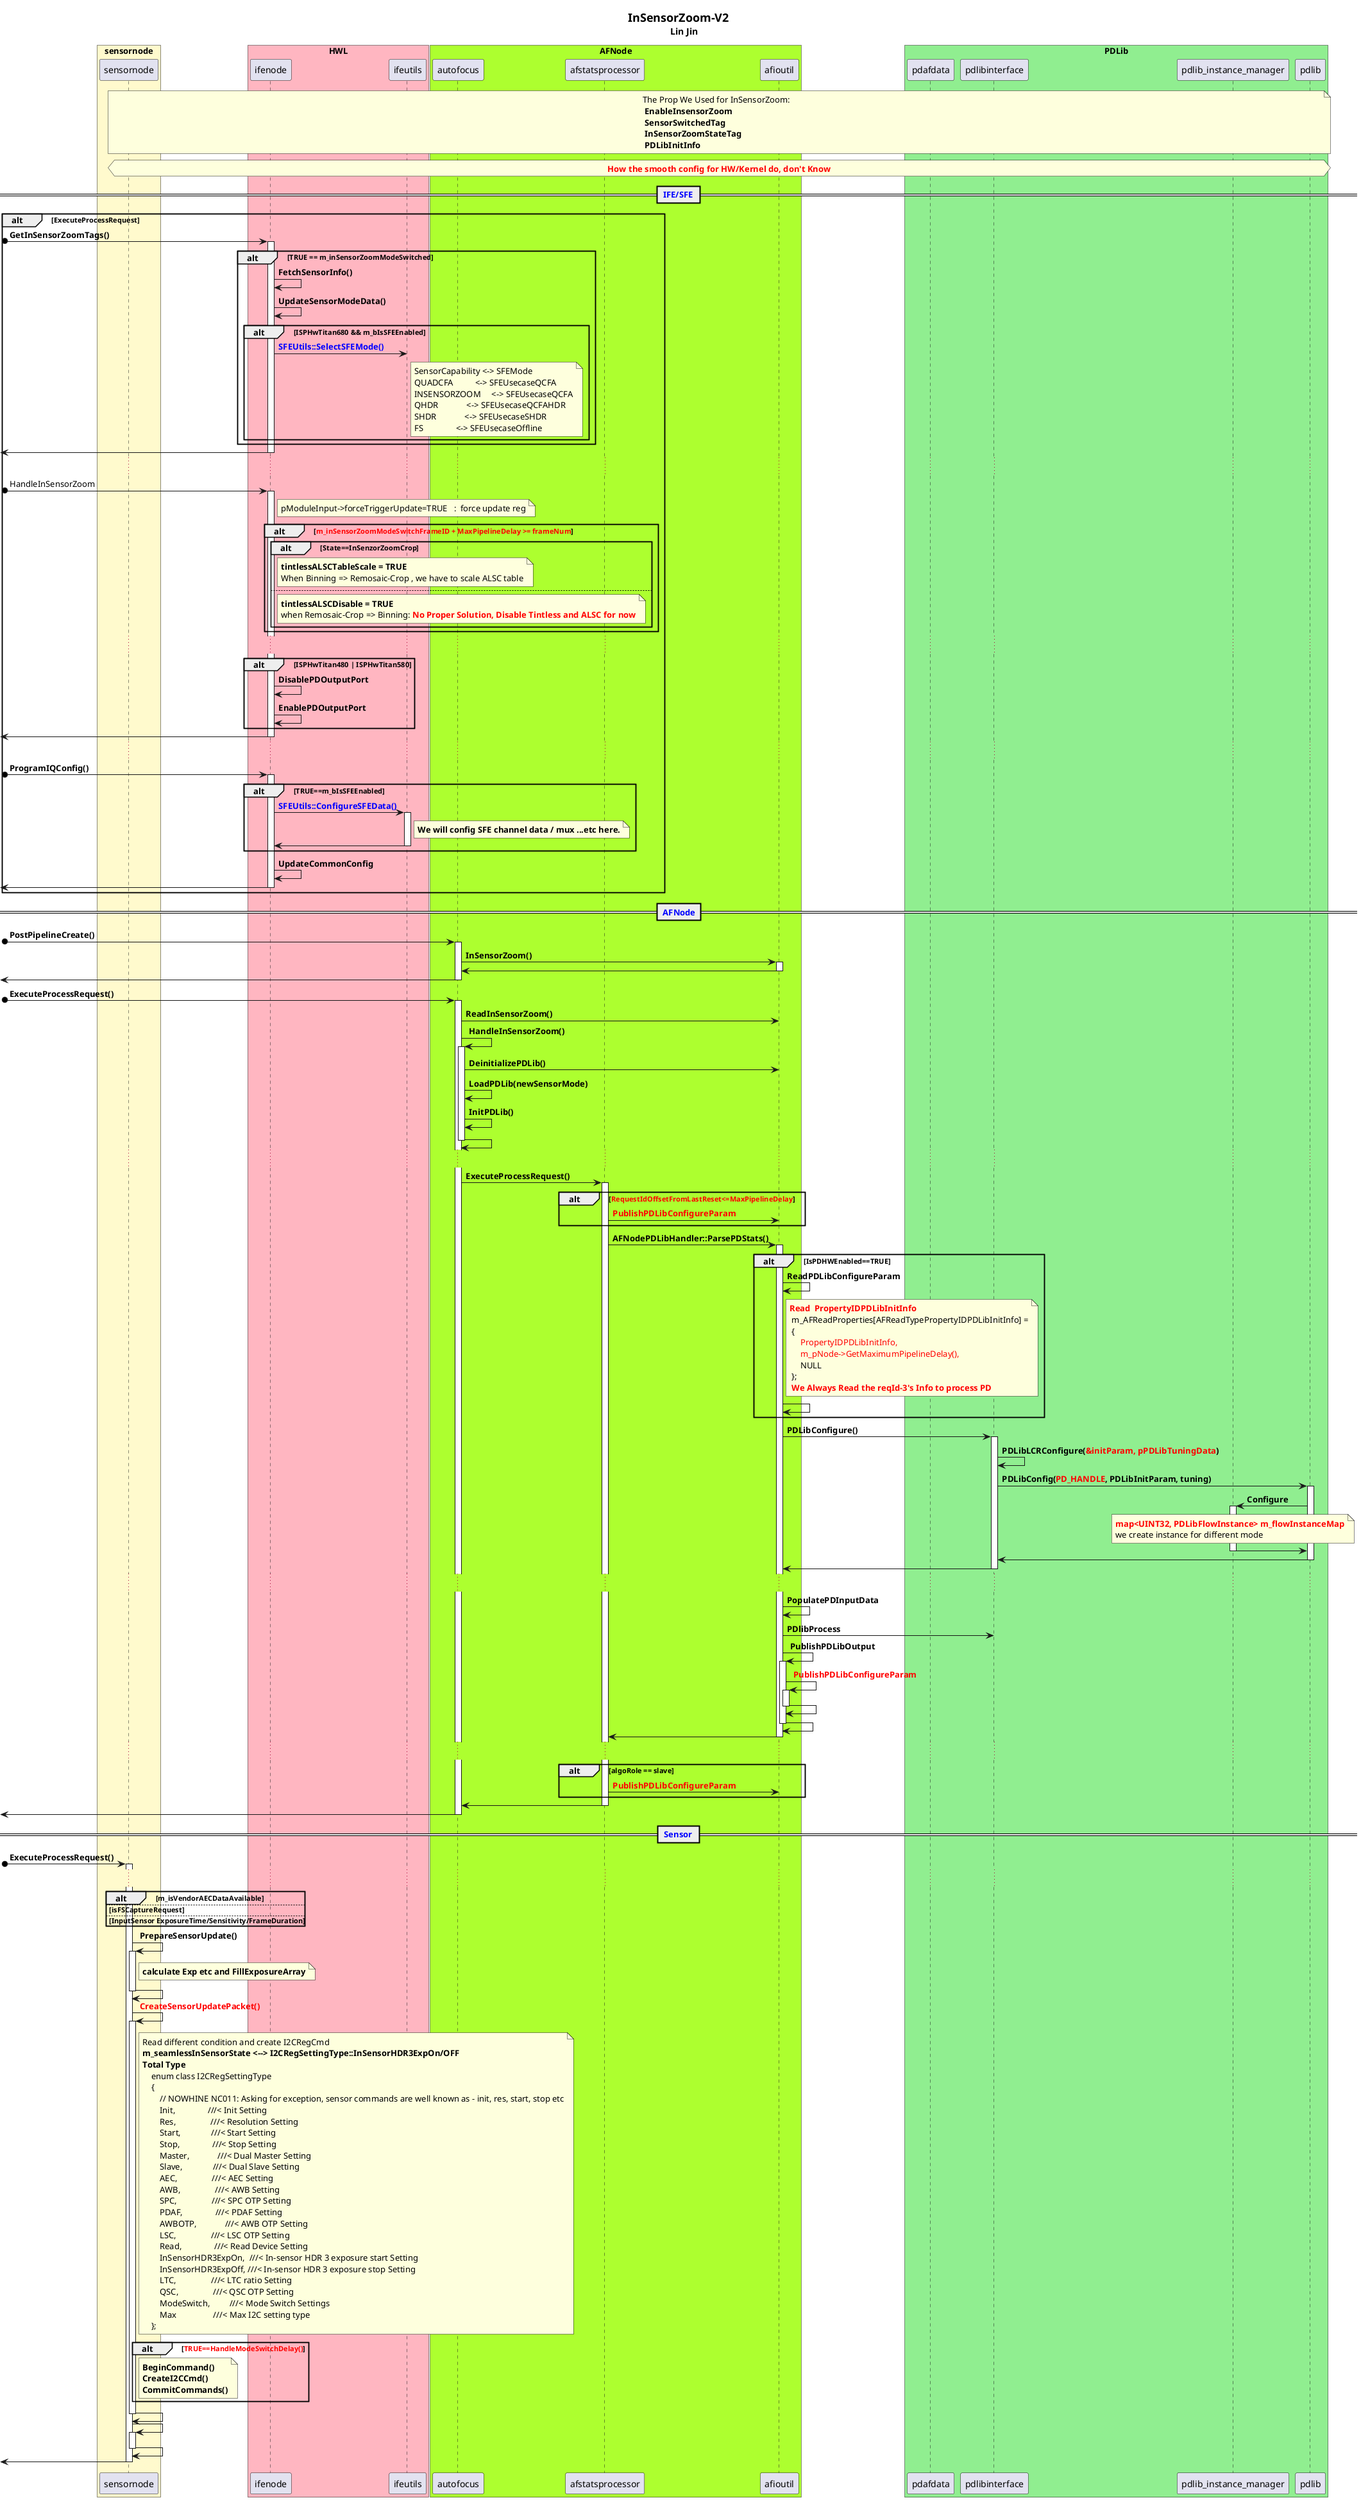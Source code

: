 /'派生，继承：<|--'/
/'组合：*-- ， 将会管理对象的生命周期'/
/'聚合：o--, 特指不管理对象的生命周期，但存在关联'/
/'
title <size:18>camx awb overview</size>\n     Lin Jin

collections ThreadUsers

<color:red><size:16>****</size></color>

<color:blue><size:15></size></color>

package <color:blue><size:15>**AWBDecisionAggregator** {
}

== <color:blue> CAWBMain::Configure </color>==

participant XXX

box "Factory"
participant camxcawbfactory as awb_factory
end box



<color:red>TODO: this need check further</color>


Useful color:
1. Red
Red Crimson DeepPink LightPink Salmon HotPink

2. Blue
MediumBlue Blue DodgerBlue DeepSkyBlue Cyan LightSkyBlue SlateBlue SkyBlue

3. Green
Chartreuse Green GreenYellow LawnGreen Lime LightGreen SpingGreen

4. Yellow
Yellow Gold LightGoldenRodYellow Orange LemonChiffon

5. Violet
DarkMagenta BlueViolet DardViolet Magenta Fuchsia Purple

6.


note across: 新方法：\n""note across""

Bob->Alice
hnote across: 跨越所有参与者的备注。

class Dummy {
 -field1                     -------private
 #field2                     -------protected
 ~method1()                  -------package private
 +method2()                  -------public
}
'/

@startuml
title <size:18>InSensorZoom-V2</size>\n     Lin Jin

box "sensornode" #LemonChiffon
participant sensornode
end box

box "HWL"  #LightPink
participant ifenode
participant ifeutils
end box

box "AFNode" #GreenYellow
participant autofocus
participant afstatsprocessor
participant afioutil
end box

box "PDLib" #LightGreen
participant pdafdata
participant pdlibinterface
participant pdlib_instance_manager
participant pdlib
end box

note across: The Prop We Used for InSensorZoom:\n **EnableInsensorZoom** \n **SensorSwitchedTag** \n **InSensorZoomStateTag** \n **PDLibInitInfo**
hnote across: <color:red>**How the smooth config for HW/Kernel do, don't Know**</color>

== <color:blue> IFE/SFE </color>==
alt ExecuteProcessRequest
[o->ifenode: **GetInSensorZoomTags()**
activate ifenode
    alt **TRUE == m_inSensorZoomModeSwitched**
        ifenode->ifenode: **FetchSensorInfo()**
        ifenode->ifenode: **UpdateSensorModeData()**
        alt **ISPHwTitan680 && m_bIsSFEEnabled**
            ifenode->ifeutils: <color:blue>**SFEUtils::SelectSFEMode()**</color>
            note right ifeutils
                SensorCapability <-> SFEMode
                QUADCFA          <-> SFEUsecaseQCFA
                INSENSORZOOM     <-> SFEUsecaseQCFA
                QHDR             <-> SFEUsecaseQCFAHDR
                SHDR             <-> SFEUsecaseSHDR
                FS               <-> SFEUsecaseOffline
            end note
        end
    end

[<-ifenode:
deactivate ifenode
......
[o->ifenode: HandleInSensorZoom
activate ifenode
    note right ifenode
        pModuleInput->forceTriggerUpdate=TRUE   :  force update reg
    end note

    alt <color:red>**m_inSensorZoomModeSwitchFrameID + MaxPipelineDelay >= frameNum**</color>
        alt **State==InSenzorZoomCrop**
            note right ifenode
                **tintlessALSCTableScale = TRUE**
                When Binning => Remosaic-Crop , we have to scale ALSC table
            end note

        else
            note right ifenode
                **tintlessALSCDisable = TRUE**
                when Remosaic-Crop => Binning: <color:red>**No Proper Solution, Disable Tintless and ALSC for now**
            end note
        end
    end

    ......
    alt **ISPHwTitan480 | ISPHwTitan580**
        ifenode->ifenode: **DisablePDOutputPort**
        ifenode->ifenode: **EnablePDOutputPort**
    end
[<-ifenode:
deactivate ifenode
......
[o->ifenode: **ProgramIQConfig()**
activate ifenode
    alt **TRUE==m_bIsSFEEnabled**
        ifenode->ifeutils: <color:blue>**SFEUtils::ConfigureSFEData()**</color>
        activate ifeutils
            note right ifeutils
                **We will config SFE channel data / mux ...etc here.**
            end note
        ifeutils->ifenode:
        deactivate ifeutils
    end
    ifenode->ifenode: **UpdateCommonConfig**
[<-ifenode:
deactivate ifenode

end /'ERP end'/

== <color:blue> AFNode</color>==
[o->autofocus: **PostPipelineCreate()**
activate autofocus
    autofocus->afioutil: **InSensorZoom()**
    activate afioutil
    afioutil->autofocus:
    deactivate afioutil
[<-autofocus:
deactivate autofocus

[o->autofocus: **ExecuteProcessRequest()**
activate autofocus
    autofocus->afioutil: **ReadInSensorZoom()**
    autofocus->autofocus: **HandleInSensorZoom()**
    activate autofocus
        autofocus->afioutil: **DeinitializePDLib()**
        autofocus->autofocus: **LoadPDLib(newSensorMode)**
        autofocus->autofocus: **InitPDLib()**
    autofocus->autofocus
    deactivate autofocus
......
    autofocus->afstatsprocessor: **ExecuteProcessRequest()**
    activate afstatsprocessor
        alt <color:red>**RequestIdOffsetFromLastReset<=MaxPipelineDelay**</color>
            afstatsprocessor->afioutil: **<color:red>PublishPDLibConfigureParam</color>**
        end
        afstatsprocessor->afioutil: **AFNodePDLibHandler::ParsePDStats()**
        activate afioutil
            alt **IsPDHWEnabled==TRUE**
                afioutil->afioutil: **ReadPDLibConfigureParam**
                    note right afioutil
                        <color:red>**Read  PropertyIDPDLibInitInfo**</color>
                         m_AFReadProperties[AFReadTypePropertyIDPDLibInitInfo] =
                         {
                             <color:red>PropertyIDPDLibInitInfo,</color>
                             <color:red>m_pNode->GetMaximumPipelineDelay(),</color>
                             NULL
                         };
                         <color:red>**We Always Read the reqId-3's Info to process PD**</color>
                    end note
                afioutil->afioutil:
            end
            afioutil->pdlibinterface: **PDLibConfigure()**
            activate pdlibinterface
                pdlibinterface->pdlibinterface: **PDLibLCRConfigure(<color:red>&initParam, pPDLibTuningData</color>)**
                pdlibinterface->pdlib: **PDLibConfig(<color:red>PD_HANDLE</color>, PDLibInitParam, tuning)**
                activate pdlib
                    pdlib->pdlib_instance_manager: **Configure**
                    activate pdlib_instance_manager
                        note over pdlib_instance_manager
                            <color:red><b>map<UINT32, PDLibFlowInstance> m_flowInstanceMap</b></color>
                            we create instance for different mode
                        end note
                    pdlib_instance_manager->pdlib:
                    deactivate pdlib_instance_manager
                pdlib->pdlibinterface:
                deactivate pdlib
            pdlibinterface->afioutil:
            deactivate pdlibinterface
            ......
            afioutil->afioutil: **PopulatePDInputData**
            afioutil->pdlibinterface: **PDlibProcess**
            afioutil->afioutil: **PublishPDLibOutput**
            activate afioutil
                afioutil->afioutil: **<color:red>PublishPDLibConfigureParam</color>**
                activate afioutil
                afioutil->afioutil:
                deactivate afioutil
            afioutil->afioutil
            deactivate afioutil
        afioutil->afstatsprocessor:
        deactivate afioutil
        ......
        alt algoRole == slave
            afstatsprocessor->afioutil: **<color:red>PublishPDLibConfigureParam</color>**
        end
    afstatsprocessor->autofocus:
    deactivate afstatsprocessor
[<-autofocus:
deactivate autofocus

== <color:blue> Sensor </color>==
[o->sensornode: **ExecuteProcessRequest()**
activate sensornode
    ......
    alt **m_isVendorAECDataAvailable**
    else **isFSCaptureRequest**
    else **InputSensor ExposureTime/Sensitivity/FrameDuration**
    end
    sensornode->sensornode: **PrepareSensorUpdate()**
    activate sensornode
        note right sensornode
            **calculate Exp etc and FillExposureArray**
        end note
    sensornode->sensornode:
    deactivate sensornode

    sensornode->sensornode: <color:red>**CreateSensorUpdatePacket()**</color>
    activate sensornode
        note right sensornode
            Read different condition and create I2CRegCmd
            <b>m_seamlessInSensorState <--> I2CRegSettingType::InSensorHDR3ExpOn/OFF</b>
            <b>Total Type</b>
                enum class I2CRegSettingType
                {
                    // NOWHINE NC011: Asking for exception, sensor commands are well known as - init, res, start, stop etc
                    Init,               ///< Init Setting
                    Res,                ///< Resolution Setting
                    Start,              ///< Start Setting
                    Stop,               ///< Stop Setting
                    Master,             ///< Dual Master Setting
                    Slave,              ///< Dual Slave Setting
                    AEC,                ///< AEC Setting
                    AWB,                ///< AWB Setting
                    SPC,                ///< SPC OTP Setting
                    PDAF,               ///< PDAF Setting
                    AWBOTP,             ///< AWB OTP Setting
                    LSC,                ///< LSC OTP Setting
                    Read,               ///< Read Device Setting
                    InSensorHDR3ExpOn,  ///< In-sensor HDR 3 exposure start Setting
                    InSensorHDR3ExpOff, ///< In-sensor HDR 3 exposure stop Setting
                    LTC,                ///< LTC ratio Setting
                    QSC,                ///< QSC OTP Setting
                    ModeSwitch,         ///< Mode Switch Settings
                    Max                 ///< Max I2C setting type
                };
        end note
        alt <color:red>**TRUE==HandleModeSwitchDelay()**</color>
            note right sensornode
                <b>BeginCommand()</b>
                <b>CreateI2CCmd()</b>
                <b>CommitCommands()</b>
            end note
        end
    sensornode->sensornode:
    deactivate sensornode

    sensornode->sensornode:
    activate sensornode
    sensornode->sensornode:
    deactivate sensornode
[<-sensornode:
deactivate sensornode
















/'
== <color:blue> PDLib</color>==
'/

@enduml
